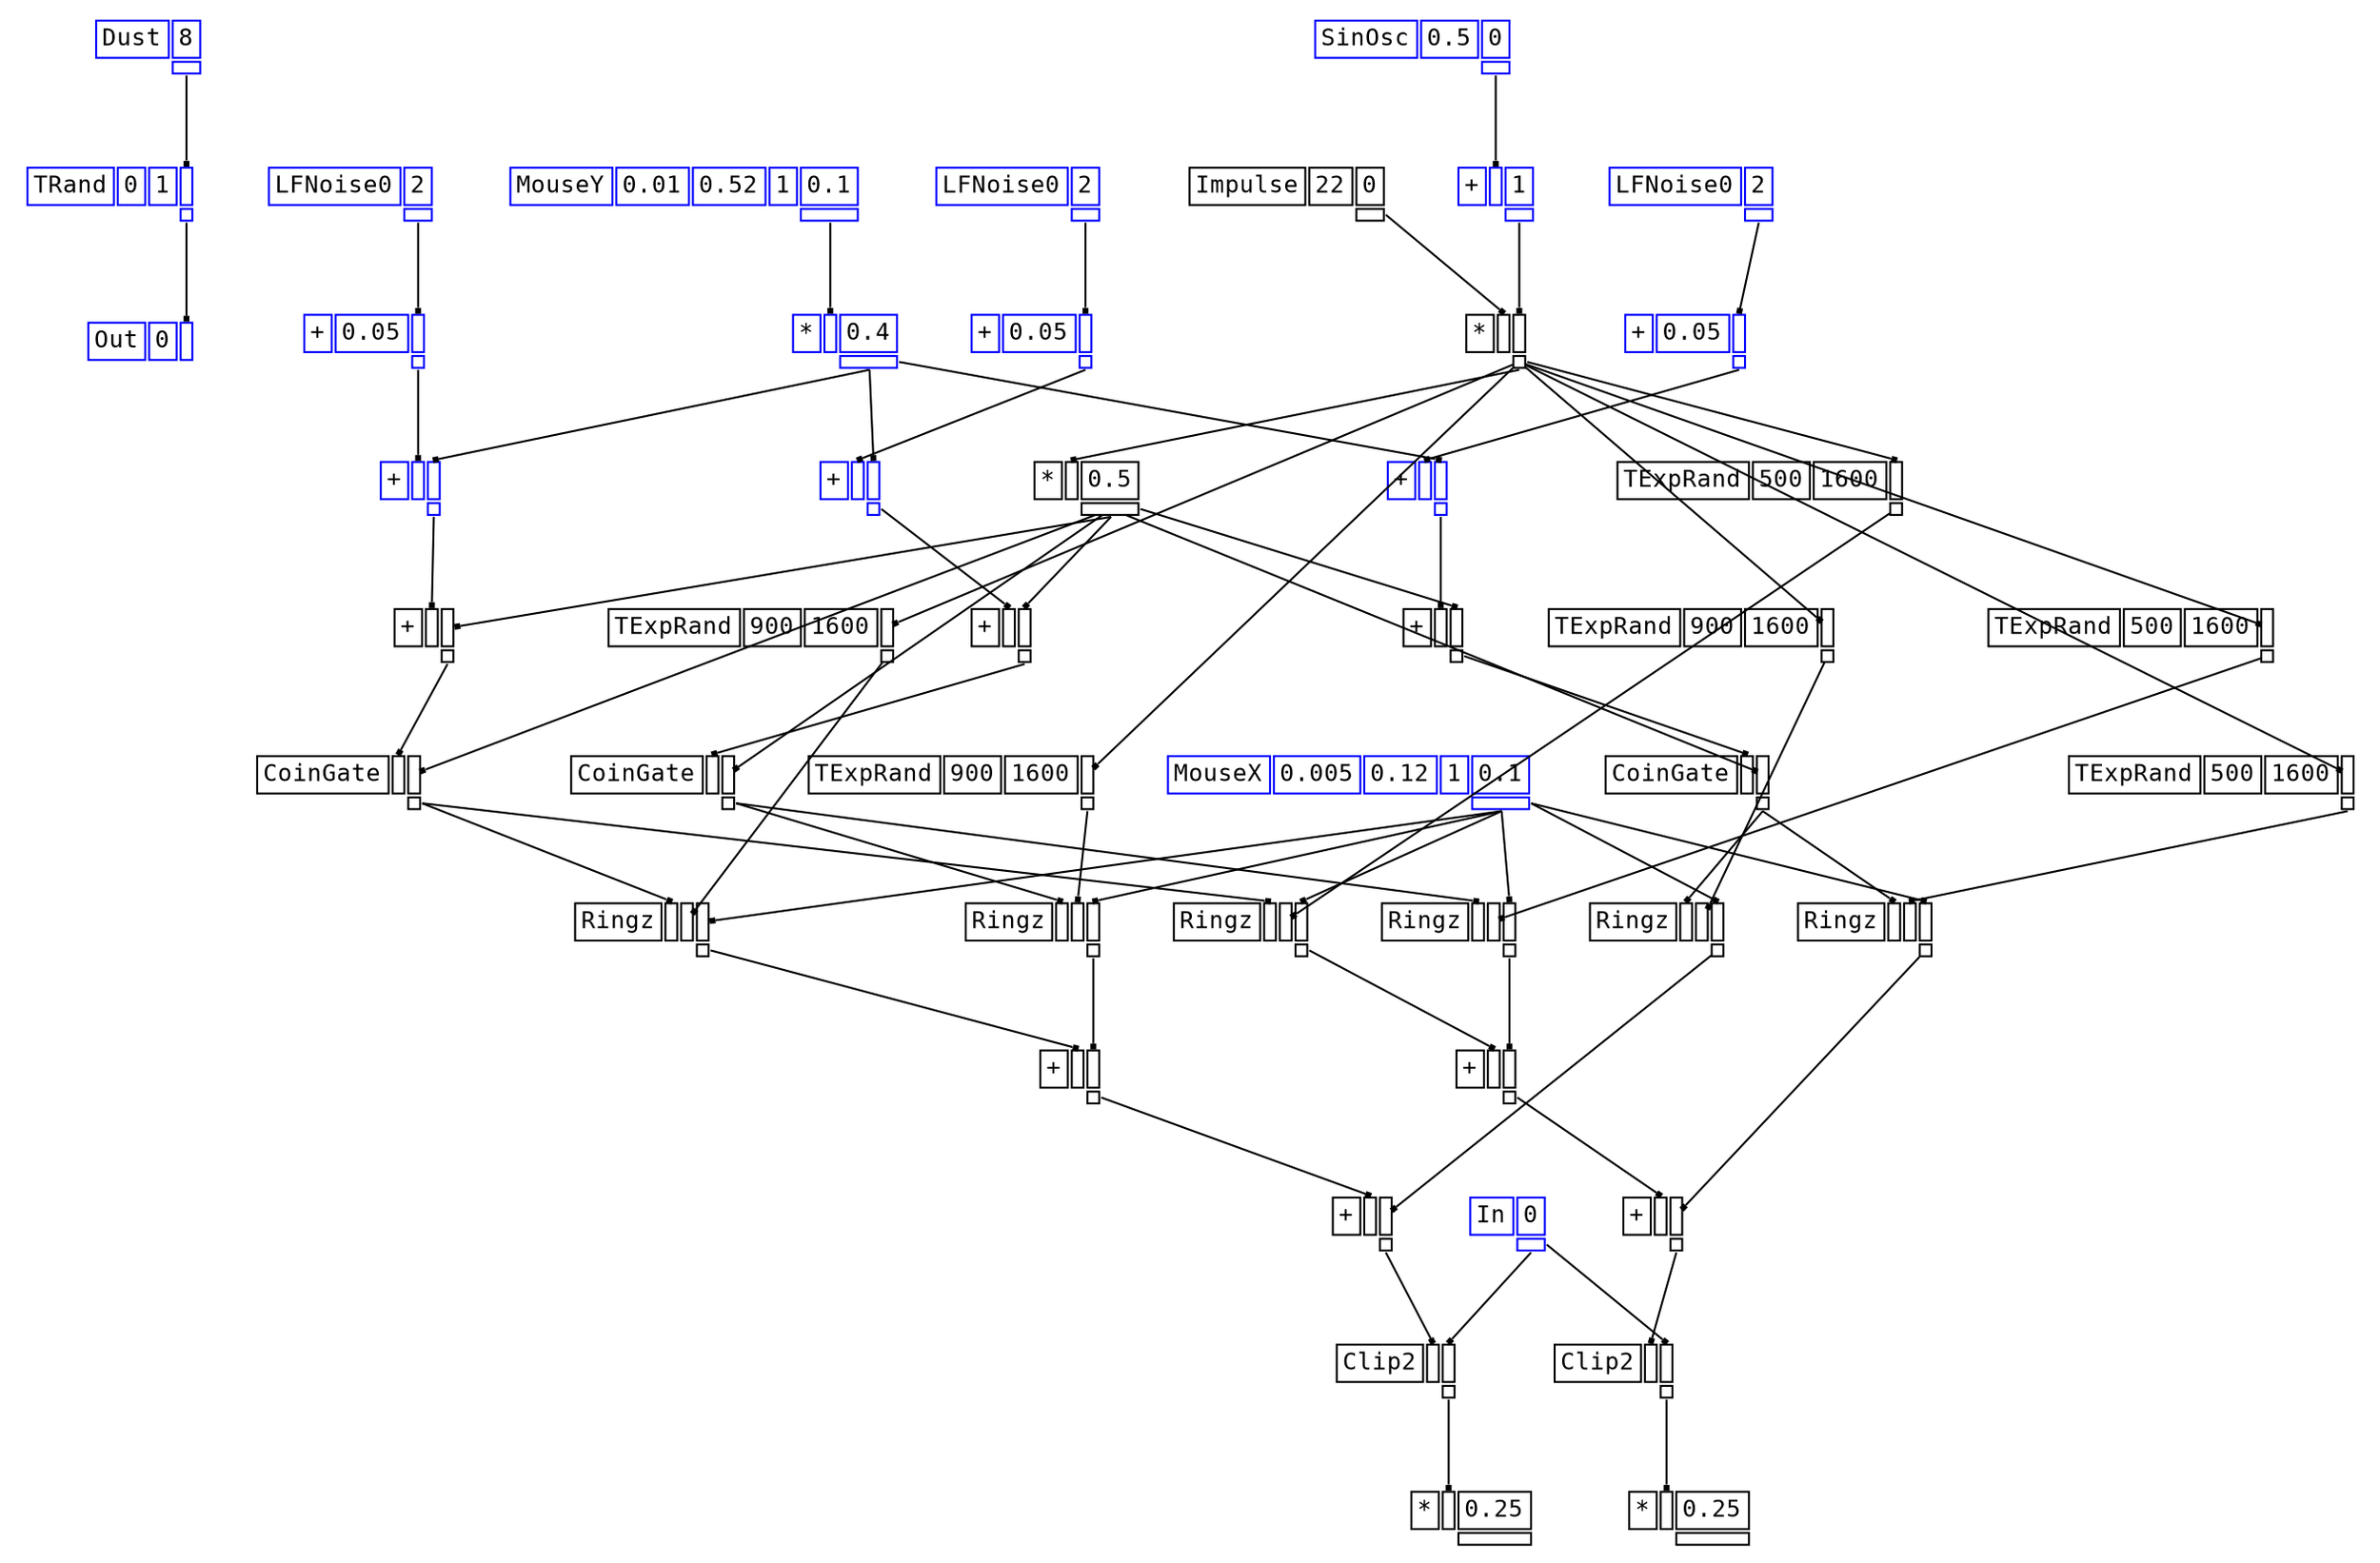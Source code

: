 digraph Anonymous {
graph [splines=false];
node [fontsize=12,fontname="Courier"];
edge [arrowhead=box,arrowsize=0.25];
u_3[shape="plaintext",color="blue",label=<<TABLE BORDER="0" CELLBORDER="1"><TR><TD>Dust</TD><TD ID="u_3:K_0">8</TD></TR><TR><TD BORDER="0"></TD><TD PORT="o_0" ID="u_3:o_0"></TD></TR></TABLE>>];
u_4[shape="plaintext",color="blue",label=<<TABLE BORDER="0" CELLBORDER="1"><TR><TD>TRand</TD><TD ID="u_4:K_0">0</TD><TD ID="u_4:K_1">1</TD><TD PORT="i_2" ID="u_4:i_2"></TD></TR><TR><TD BORDER="0"></TD><TD BORDER="0"></TD><TD BORDER="0"></TD><TD PORT="o_0" ID="u_4:o_0"></TD></TR></TABLE>>];
u_5[shape="plaintext",color="blue",label=<<TABLE BORDER="0" CELLBORDER="1"><TR><TD>Out</TD><TD ID="u_5:K_0">0</TD><TD PORT="i_1" ID="u_5:i_1"></TD></TR></TABLE>>];
u_8[shape="plaintext",color="blue",label=<<TABLE BORDER="0" CELLBORDER="1"><TR><TD>LFNoise0</TD><TD ID="u_8:K_0">2</TD></TR><TR><TD BORDER="0"></TD><TD PORT="o_0" ID="u_8:o_0"></TD></TR></TABLE>>];
u_9[shape="plaintext",color="blue",label=<<TABLE BORDER="0" CELLBORDER="1"><TR><TD>+</TD><TD ID="u_9:K_0">0.05</TD><TD PORT="i_1" ID="u_9:i_1"></TD></TR><TR><TD BORDER="0"></TD><TD BORDER="0"></TD><TD PORT="o_0" ID="u_9:o_0"></TD></TR></TABLE>>];
u_13[shape="plaintext",color="blue",label=<<TABLE BORDER="0" CELLBORDER="1"><TR><TD>MouseY</TD><TD ID="u_13:K_0">0.01</TD><TD ID="u_13:K_1">0.52</TD><TD ID="u_13:K_2">1</TD><TD ID="u_13:K_3">0.1</TD></TR><TR><TD BORDER="0"></TD><TD BORDER="0"></TD><TD BORDER="0"></TD><TD BORDER="0"></TD><TD PORT="o_0" ID="u_13:o_0"></TD></TR></TABLE>>];
u_15[shape="plaintext",color="blue",label=<<TABLE BORDER="0" CELLBORDER="1"><TR><TD>*</TD><TD PORT="i_0" ID="u_15:i_0"></TD><TD ID="u_15:K_1">0.4</TD></TR><TR><TD BORDER="0"></TD><TD BORDER="0"></TD><TD PORT="o_0" ID="u_15:o_0"></TD></TR></TABLE>>];
u_16[shape="plaintext",color="blue",label=<<TABLE BORDER="0" CELLBORDER="1"><TR><TD>+</TD><TD PORT="i_0" ID="u_16:i_0"></TD><TD PORT="i_1" ID="u_16:i_1"></TD></TR><TR><TD BORDER="0"></TD><TD BORDER="0"></TD><TD PORT="o_0" ID="u_16:o_0"></TD></TR></TABLE>>];
u_18[shape="plaintext",color="black",label=<<TABLE BORDER="0" CELLBORDER="1"><TR><TD>Impulse</TD><TD ID="u_18:K_0">22</TD><TD ID="u_18:K_1">0</TD></TR><TR><TD BORDER="0"></TD><TD BORDER="0"></TD><TD PORT="o_0" ID="u_18:o_0"></TD></TR></TABLE>>];
u_20[shape="plaintext",color="blue",label=<<TABLE BORDER="0" CELLBORDER="1"><TR><TD>SinOsc</TD><TD ID="u_20:K_0">0.5</TD><TD ID="u_20:K_1">0</TD></TR><TR><TD BORDER="0"></TD><TD BORDER="0"></TD><TD PORT="o_0" ID="u_20:o_0"></TD></TR></TABLE>>];
u_21[shape="plaintext",color="blue",label=<<TABLE BORDER="0" CELLBORDER="1"><TR><TD>+</TD><TD PORT="i_0" ID="u_21:i_0"></TD><TD ID="u_21:K_1">1</TD></TR><TR><TD BORDER="0"></TD><TD BORDER="0"></TD><TD PORT="o_0" ID="u_21:o_0"></TD></TR></TABLE>>];
u_22[shape="plaintext",color="black",label=<<TABLE BORDER="0" CELLBORDER="1"><TR><TD>*</TD><TD PORT="i_0" ID="u_22:i_0"></TD><TD PORT="i_1" ID="u_22:i_1"></TD></TR><TR><TD BORDER="0"></TD><TD BORDER="0"></TD><TD PORT="o_0" ID="u_22:o_0"></TD></TR></TABLE>>];
u_23[shape="plaintext",color="black",label=<<TABLE BORDER="0" CELLBORDER="1"><TR><TD>*</TD><TD PORT="i_0" ID="u_23:i_0"></TD><TD ID="u_23:K_1">0.5</TD></TR><TR><TD BORDER="0"></TD><TD BORDER="0"></TD><TD PORT="o_0" ID="u_23:o_0"></TD></TR></TABLE>>];
u_24[shape="plaintext",color="black",label=<<TABLE BORDER="0" CELLBORDER="1"><TR><TD>+</TD><TD PORT="i_0" ID="u_24:i_0"></TD><TD PORT="i_1" ID="u_24:i_1"></TD></TR><TR><TD BORDER="0"></TD><TD BORDER="0"></TD><TD PORT="o_0" ID="u_24:o_0"></TD></TR></TABLE>>];
u_25[shape="plaintext",color="black",label=<<TABLE BORDER="0" CELLBORDER="1"><TR><TD>CoinGate</TD><TD PORT="i_0" ID="u_25:i_0"></TD><TD PORT="i_1" ID="u_25:i_1"></TD></TR><TR><TD BORDER="0"></TD><TD BORDER="0"></TD><TD PORT="o_0" ID="u_25:o_0"></TD></TR></TABLE>>];
u_28[shape="plaintext",color="black",label=<<TABLE BORDER="0" CELLBORDER="1"><TR><TD>TExpRand</TD><TD ID="u_28:K_0">900</TD><TD ID="u_28:K_1">1600</TD><TD PORT="i_2" ID="u_28:i_2"></TD></TR><TR><TD BORDER="0"></TD><TD BORDER="0"></TD><TD BORDER="0"></TD><TD PORT="o_0" ID="u_28:o_0"></TD></TR></TABLE>>];
u_31[shape="plaintext",color="blue",label=<<TABLE BORDER="0" CELLBORDER="1"><TR><TD>MouseX</TD><TD ID="u_31:K_0">0.005</TD><TD ID="u_31:K_1">0.12</TD><TD ID="u_31:K_2">1</TD><TD ID="u_31:K_3">0.1</TD></TR><TR><TD BORDER="0"></TD><TD BORDER="0"></TD><TD BORDER="0"></TD><TD BORDER="0"></TD><TD PORT="o_0" ID="u_31:o_0"></TD></TR></TABLE>>];
u_32[shape="plaintext",color="black",label=<<TABLE BORDER="0" CELLBORDER="1"><TR><TD>Ringz</TD><TD PORT="i_0" ID="u_32:i_0"></TD><TD PORT="i_1" ID="u_32:i_1"></TD><TD PORT="i_2" ID="u_32:i_2"></TD></TR><TR><TD BORDER="0"></TD><TD BORDER="0"></TD><TD BORDER="0"></TD><TD PORT="o_0" ID="u_32:o_0"></TD></TR></TABLE>>];
u_33[shape="plaintext",color="blue",label=<<TABLE BORDER="0" CELLBORDER="1"><TR><TD>LFNoise0</TD><TD ID="u_33:K_0">2</TD></TR><TR><TD BORDER="0"></TD><TD PORT="o_0" ID="u_33:o_0"></TD></TR></TABLE>>];
u_34[shape="plaintext",color="blue",label=<<TABLE BORDER="0" CELLBORDER="1"><TR><TD>+</TD><TD ID="u_34:K_0">0.05</TD><TD PORT="i_1" ID="u_34:i_1"></TD></TR><TR><TD BORDER="0"></TD><TD BORDER="0"></TD><TD PORT="o_0" ID="u_34:o_0"></TD></TR></TABLE>>];
u_35[shape="plaintext",color="blue",label=<<TABLE BORDER="0" CELLBORDER="1"><TR><TD>+</TD><TD PORT="i_0" ID="u_35:i_0"></TD><TD PORT="i_1" ID="u_35:i_1"></TD></TR><TR><TD BORDER="0"></TD><TD BORDER="0"></TD><TD PORT="o_0" ID="u_35:o_0"></TD></TR></TABLE>>];
u_36[shape="plaintext",color="black",label=<<TABLE BORDER="0" CELLBORDER="1"><TR><TD>+</TD><TD PORT="i_0" ID="u_36:i_0"></TD><TD PORT="i_1" ID="u_36:i_1"></TD></TR><TR><TD BORDER="0"></TD><TD BORDER="0"></TD><TD PORT="o_0" ID="u_36:o_0"></TD></TR></TABLE>>];
u_37[shape="plaintext",color="black",label=<<TABLE BORDER="0" CELLBORDER="1"><TR><TD>CoinGate</TD><TD PORT="i_0" ID="u_37:i_0"></TD><TD PORT="i_1" ID="u_37:i_1"></TD></TR><TR><TD BORDER="0"></TD><TD BORDER="0"></TD><TD PORT="o_0" ID="u_37:o_0"></TD></TR></TABLE>>];
u_38[shape="plaintext",color="black",label=<<TABLE BORDER="0" CELLBORDER="1"><TR><TD>TExpRand</TD><TD ID="u_38:K_0">900</TD><TD ID="u_38:K_1">1600</TD><TD PORT="i_2" ID="u_38:i_2"></TD></TR><TR><TD BORDER="0"></TD><TD BORDER="0"></TD><TD BORDER="0"></TD><TD PORT="o_0" ID="u_38:o_0"></TD></TR></TABLE>>];
u_39[shape="plaintext",color="black",label=<<TABLE BORDER="0" CELLBORDER="1"><TR><TD>Ringz</TD><TD PORT="i_0" ID="u_39:i_0"></TD><TD PORT="i_1" ID="u_39:i_1"></TD><TD PORT="i_2" ID="u_39:i_2"></TD></TR><TR><TD BORDER="0"></TD><TD BORDER="0"></TD><TD BORDER="0"></TD><TD PORT="o_0" ID="u_39:o_0"></TD></TR></TABLE>>];
u_40[shape="plaintext",color="black",label=<<TABLE BORDER="0" CELLBORDER="1"><TR><TD>+</TD><TD PORT="i_0" ID="u_40:i_0"></TD><TD PORT="i_1" ID="u_40:i_1"></TD></TR><TR><TD BORDER="0"></TD><TD BORDER="0"></TD><TD PORT="o_0" ID="u_40:o_0"></TD></TR></TABLE>>];
u_41[shape="plaintext",color="blue",label=<<TABLE BORDER="0" CELLBORDER="1"><TR><TD>LFNoise0</TD><TD ID="u_41:K_0">2</TD></TR><TR><TD BORDER="0"></TD><TD PORT="o_0" ID="u_41:o_0"></TD></TR></TABLE>>];
u_42[shape="plaintext",color="blue",label=<<TABLE BORDER="0" CELLBORDER="1"><TR><TD>+</TD><TD ID="u_42:K_0">0.05</TD><TD PORT="i_1" ID="u_42:i_1"></TD></TR><TR><TD BORDER="0"></TD><TD BORDER="0"></TD><TD PORT="o_0" ID="u_42:o_0"></TD></TR></TABLE>>];
u_43[shape="plaintext",color="blue",label=<<TABLE BORDER="0" CELLBORDER="1"><TR><TD>+</TD><TD PORT="i_0" ID="u_43:i_0"></TD><TD PORT="i_1" ID="u_43:i_1"></TD></TR><TR><TD BORDER="0"></TD><TD BORDER="0"></TD><TD PORT="o_0" ID="u_43:o_0"></TD></TR></TABLE>>];
u_44[shape="plaintext",color="black",label=<<TABLE BORDER="0" CELLBORDER="1"><TR><TD>+</TD><TD PORT="i_0" ID="u_44:i_0"></TD><TD PORT="i_1" ID="u_44:i_1"></TD></TR><TR><TD BORDER="0"></TD><TD BORDER="0"></TD><TD PORT="o_0" ID="u_44:o_0"></TD></TR></TABLE>>];
u_45[shape="plaintext",color="black",label=<<TABLE BORDER="0" CELLBORDER="1"><TR><TD>CoinGate</TD><TD PORT="i_0" ID="u_45:i_0"></TD><TD PORT="i_1" ID="u_45:i_1"></TD></TR><TR><TD BORDER="0"></TD><TD BORDER="0"></TD><TD PORT="o_0" ID="u_45:o_0"></TD></TR></TABLE>>];
u_46[shape="plaintext",color="black",label=<<TABLE BORDER="0" CELLBORDER="1"><TR><TD>TExpRand</TD><TD ID="u_46:K_0">900</TD><TD ID="u_46:K_1">1600</TD><TD PORT="i_2" ID="u_46:i_2"></TD></TR><TR><TD BORDER="0"></TD><TD BORDER="0"></TD><TD BORDER="0"></TD><TD PORT="o_0" ID="u_46:o_0"></TD></TR></TABLE>>];
u_47[shape="plaintext",color="black",label=<<TABLE BORDER="0" CELLBORDER="1"><TR><TD>Ringz</TD><TD PORT="i_0" ID="u_47:i_0"></TD><TD PORT="i_1" ID="u_47:i_1"></TD><TD PORT="i_2" ID="u_47:i_2"></TD></TR><TR><TD BORDER="0"></TD><TD BORDER="0"></TD><TD BORDER="0"></TD><TD PORT="o_0" ID="u_47:o_0"></TD></TR></TABLE>>];
u_48[shape="plaintext",color="black",label=<<TABLE BORDER="0" CELLBORDER="1"><TR><TD>+</TD><TD PORT="i_0" ID="u_48:i_0"></TD><TD PORT="i_1" ID="u_48:i_1"></TD></TR><TR><TD BORDER="0"></TD><TD BORDER="0"></TD><TD PORT="o_0" ID="u_48:o_0"></TD></TR></TABLE>>];
u_49[shape="plaintext",color="blue",label=<<TABLE BORDER="0" CELLBORDER="1"><TR><TD>In</TD><TD ID="u_49:K_0">0</TD></TR><TR><TD BORDER="0"></TD><TD PORT="o_0" ID="u_49:o_0"></TD></TR></TABLE>>];
u_50[shape="plaintext",color="black",label=<<TABLE BORDER="0" CELLBORDER="1"><TR><TD>Clip2</TD><TD PORT="i_0" ID="u_50:i_0"></TD><TD PORT="i_1" ID="u_50:i_1"></TD></TR><TR><TD BORDER="0"></TD><TD BORDER="0"></TD><TD PORT="o_0" ID="u_50:o_0"></TD></TR></TABLE>>];
u_52[shape="plaintext",color="black",label=<<TABLE BORDER="0" CELLBORDER="1"><TR><TD>*</TD><TD PORT="i_0" ID="u_52:i_0"></TD><TD ID="u_52:K_1">0.25</TD></TR><TR><TD BORDER="0"></TD><TD BORDER="0"></TD><TD PORT="o_0" ID="u_52:o_0"></TD></TR></TABLE>>];
u_54[shape="plaintext",color="black",label=<<TABLE BORDER="0" CELLBORDER="1"><TR><TD>TExpRand</TD><TD ID="u_54:K_0">500</TD><TD ID="u_54:K_1">1600</TD><TD PORT="i_2" ID="u_54:i_2"></TD></TR><TR><TD BORDER="0"></TD><TD BORDER="0"></TD><TD BORDER="0"></TD><TD PORT="o_0" ID="u_54:o_0"></TD></TR></TABLE>>];
u_55[shape="plaintext",color="black",label=<<TABLE BORDER="0" CELLBORDER="1"><TR><TD>Ringz</TD><TD PORT="i_0" ID="u_55:i_0"></TD><TD PORT="i_1" ID="u_55:i_1"></TD><TD PORT="i_2" ID="u_55:i_2"></TD></TR><TR><TD BORDER="0"></TD><TD BORDER="0"></TD><TD BORDER="0"></TD><TD PORT="o_0" ID="u_55:o_0"></TD></TR></TABLE>>];
u_56[shape="plaintext",color="black",label=<<TABLE BORDER="0" CELLBORDER="1"><TR><TD>TExpRand</TD><TD ID="u_56:K_0">500</TD><TD ID="u_56:K_1">1600</TD><TD PORT="i_2" ID="u_56:i_2"></TD></TR><TR><TD BORDER="0"></TD><TD BORDER="0"></TD><TD BORDER="0"></TD><TD PORT="o_0" ID="u_56:o_0"></TD></TR></TABLE>>];
u_57[shape="plaintext",color="black",label=<<TABLE BORDER="0" CELLBORDER="1"><TR><TD>Ringz</TD><TD PORT="i_0" ID="u_57:i_0"></TD><TD PORT="i_1" ID="u_57:i_1"></TD><TD PORT="i_2" ID="u_57:i_2"></TD></TR><TR><TD BORDER="0"></TD><TD BORDER="0"></TD><TD BORDER="0"></TD><TD PORT="o_0" ID="u_57:o_0"></TD></TR></TABLE>>];
u_58[shape="plaintext",color="black",label=<<TABLE BORDER="0" CELLBORDER="1"><TR><TD>+</TD><TD PORT="i_0" ID="u_58:i_0"></TD><TD PORT="i_1" ID="u_58:i_1"></TD></TR><TR><TD BORDER="0"></TD><TD BORDER="0"></TD><TD PORT="o_0" ID="u_58:o_0"></TD></TR></TABLE>>];
u_59[shape="plaintext",color="black",label=<<TABLE BORDER="0" CELLBORDER="1"><TR><TD>TExpRand</TD><TD ID="u_59:K_0">500</TD><TD ID="u_59:K_1">1600</TD><TD PORT="i_2" ID="u_59:i_2"></TD></TR><TR><TD BORDER="0"></TD><TD BORDER="0"></TD><TD BORDER="0"></TD><TD PORT="o_0" ID="u_59:o_0"></TD></TR></TABLE>>];
u_60[shape="plaintext",color="black",label=<<TABLE BORDER="0" CELLBORDER="1"><TR><TD>Ringz</TD><TD PORT="i_0" ID="u_60:i_0"></TD><TD PORT="i_1" ID="u_60:i_1"></TD><TD PORT="i_2" ID="u_60:i_2"></TD></TR><TR><TD BORDER="0"></TD><TD BORDER="0"></TD><TD BORDER="0"></TD><TD PORT="o_0" ID="u_60:o_0"></TD></TR></TABLE>>];
u_61[shape="plaintext",color="black",label=<<TABLE BORDER="0" CELLBORDER="1"><TR><TD>+</TD><TD PORT="i_0" ID="u_61:i_0"></TD><TD PORT="i_1" ID="u_61:i_1"></TD></TR><TR><TD BORDER="0"></TD><TD BORDER="0"></TD><TD PORT="o_0" ID="u_61:o_0"></TD></TR></TABLE>>];
u_62[shape="plaintext",color="black",label=<<TABLE BORDER="0" CELLBORDER="1"><TR><TD>Clip2</TD><TD PORT="i_0" ID="u_62:i_0"></TD><TD PORT="i_1" ID="u_62:i_1"></TD></TR><TR><TD BORDER="0"></TD><TD BORDER="0"></TD><TD PORT="o_0" ID="u_62:o_0"></TD></TR></TABLE>>];
u_63[shape="plaintext",color="black",label=<<TABLE BORDER="0" CELLBORDER="1"><TR><TD>*</TD><TD PORT="i_0" ID="u_63:i_0"></TD><TD ID="u_63:K_1">0.25</TD></TR><TR><TD BORDER="0"></TD><TD BORDER="0"></TD><TD PORT="o_0" ID="u_63:o_0"></TD></TR></TABLE>>];
u_3:o_0 -> u_4:i_2;
u_4:o_0 -> u_5:i_1;
u_8:o_0 -> u_9:i_1;
u_13:o_0 -> u_15:i_0;
u_9:o_0 -> u_16:i_0;
u_15:o_0 -> u_16:i_1;
u_20:o_0 -> u_21:i_0;
u_18:o_0 -> u_22:i_0;
u_21:o_0 -> u_22:i_1;
u_22:o_0 -> u_23:i_0;
u_16:o_0 -> u_24:i_0;
u_23:o_0 -> u_24:i_1;
u_24:o_0 -> u_25:i_0;
u_23:o_0 -> u_25:i_1;
u_22:o_0 -> u_28:i_2;
u_25:o_0 -> u_32:i_0;
u_28:o_0 -> u_32:i_1;
u_31:o_0 -> u_32:i_2;
u_33:o_0 -> u_34:i_1;
u_34:o_0 -> u_35:i_0;
u_15:o_0 -> u_35:i_1;
u_35:o_0 -> u_36:i_0;
u_23:o_0 -> u_36:i_1;
u_36:o_0 -> u_37:i_0;
u_23:o_0 -> u_37:i_1;
u_22:o_0 -> u_38:i_2;
u_37:o_0 -> u_39:i_0;
u_38:o_0 -> u_39:i_1;
u_31:o_0 -> u_39:i_2;
u_32:o_0 -> u_40:i_0;
u_39:o_0 -> u_40:i_1;
u_41:o_0 -> u_42:i_1;
u_42:o_0 -> u_43:i_0;
u_15:o_0 -> u_43:i_1;
u_43:o_0 -> u_44:i_0;
u_23:o_0 -> u_44:i_1;
u_44:o_0 -> u_45:i_0;
u_23:o_0 -> u_45:i_1;
u_22:o_0 -> u_46:i_2;
u_45:o_0 -> u_47:i_0;
u_46:o_0 -> u_47:i_1;
u_31:o_0 -> u_47:i_2;
u_40:o_0 -> u_48:i_0;
u_47:o_0 -> u_48:i_1;
u_48:o_0 -> u_50:i_0;
u_49:o_0 -> u_50:i_1;
u_50:o_0 -> u_52:i_0;
u_22:o_0 -> u_54:i_2;
u_25:o_0 -> u_55:i_0;
u_54:o_0 -> u_55:i_1;
u_31:o_0 -> u_55:i_2;
u_22:o_0 -> u_56:i_2;
u_37:o_0 -> u_57:i_0;
u_56:o_0 -> u_57:i_1;
u_31:o_0 -> u_57:i_2;
u_55:o_0 -> u_58:i_0;
u_57:o_0 -> u_58:i_1;
u_22:o_0 -> u_59:i_2;
u_45:o_0 -> u_60:i_0;
u_59:o_0 -> u_60:i_1;
u_31:o_0 -> u_60:i_2;
u_58:o_0 -> u_61:i_0;
u_60:o_0 -> u_61:i_1;
u_61:o_0 -> u_62:i_0;
u_49:o_0 -> u_62:i_1;
u_62:o_0 -> u_63:i_0;
}
